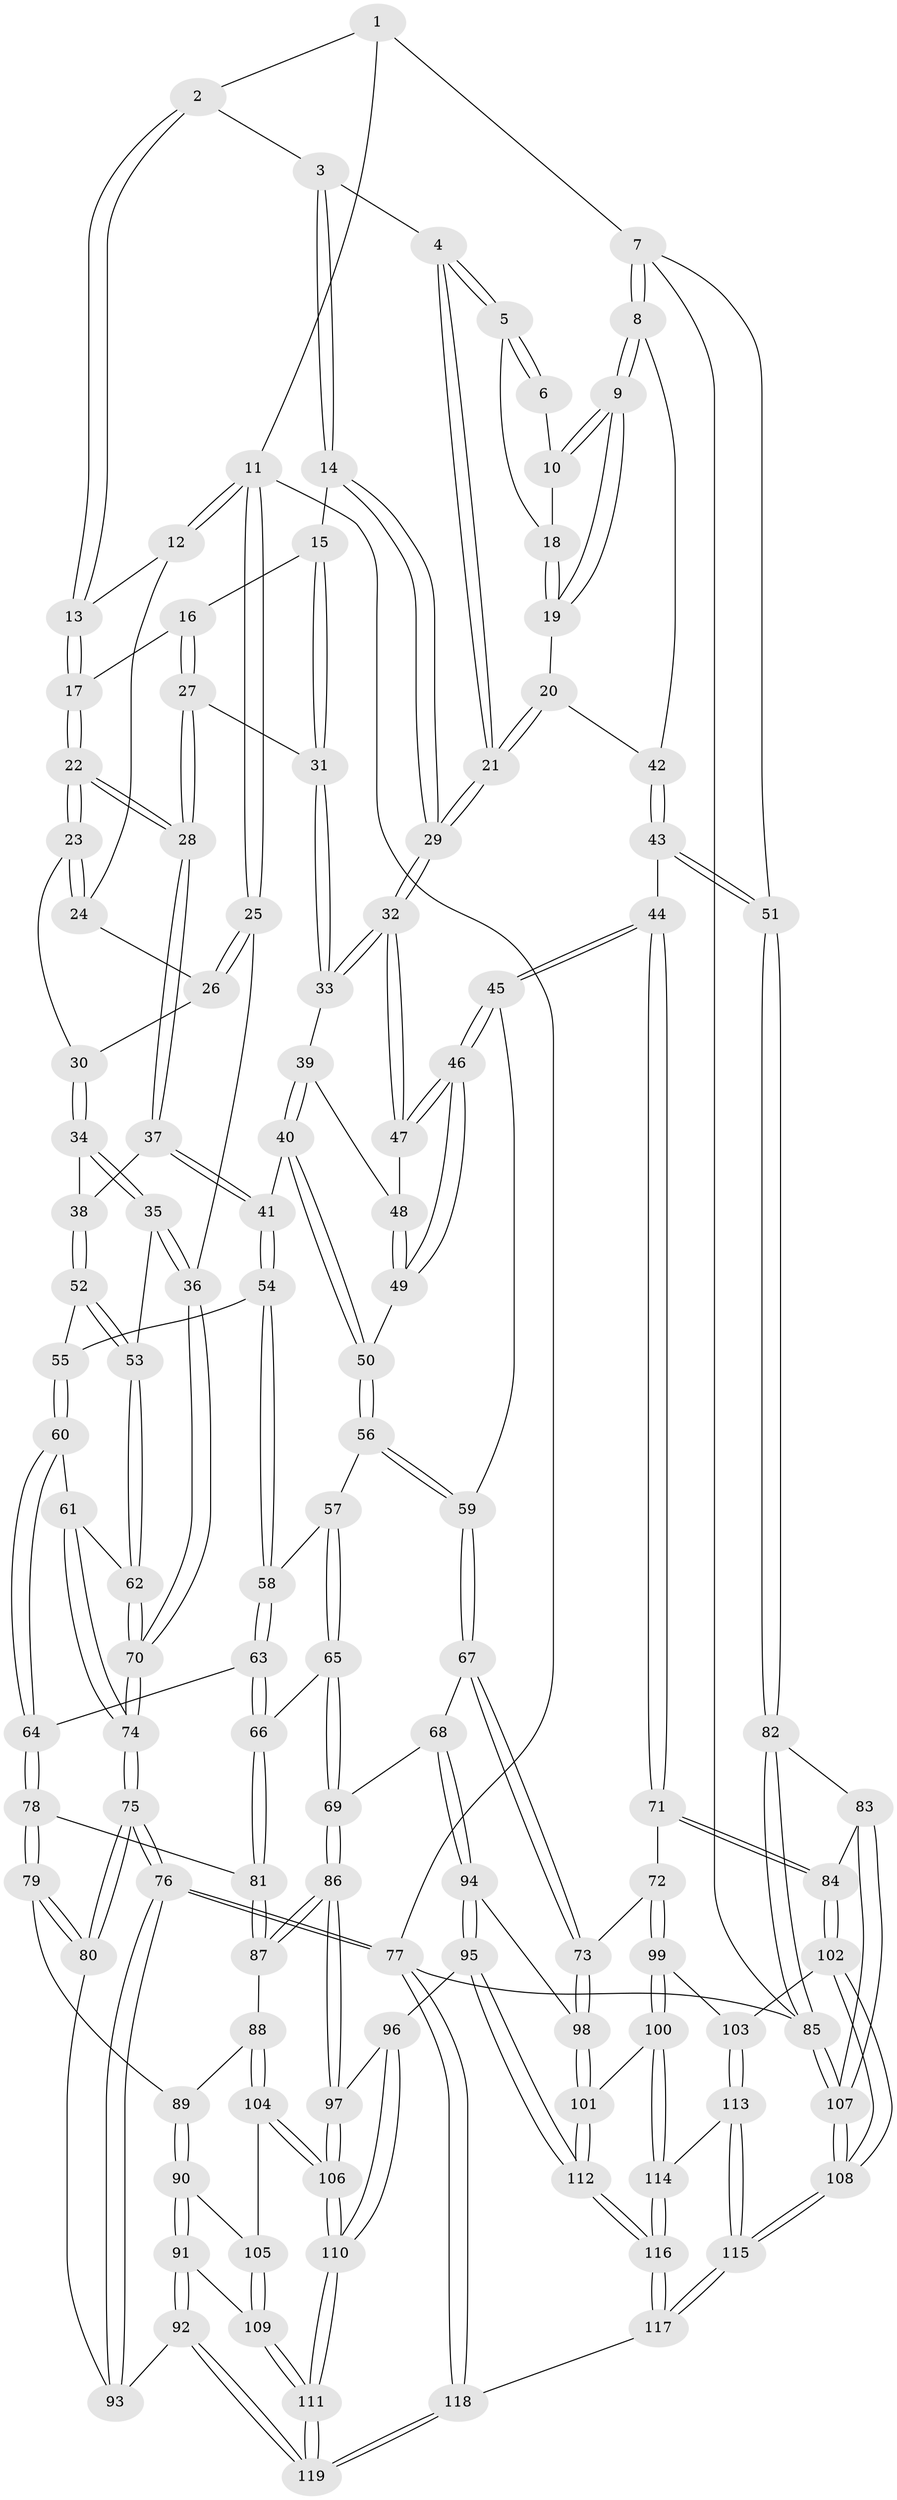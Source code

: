 // Generated by graph-tools (version 1.1) at 2025/16/03/09/25 04:16:47]
// undirected, 119 vertices, 294 edges
graph export_dot {
graph [start="1"]
  node [color=gray90,style=filled];
  1 [pos="+0.896921422244293+0"];
  2 [pos="+0.5160814577893278+0"];
  3 [pos="+0.559795225709945+0"];
  4 [pos="+0.6594198654554639+0.1554365872428435"];
  5 [pos="+0.7574747364098615+0.06495191257161431"];
  6 [pos="+0.8852002107414625+0"];
  7 [pos="+1+0.3757151951996924"];
  8 [pos="+0.99065122479481+0.2862082868218827"];
  9 [pos="+0.9771772112844358+0.2666521358502751"];
  10 [pos="+0.8944541104578128+0.05082334801594354"];
  11 [pos="+0+0"];
  12 [pos="+0.20038160205311925+0"];
  13 [pos="+0.2705955084667869+0"];
  14 [pos="+0.48337165508687824+0.21230511555848794"];
  15 [pos="+0.4508375421618822+0.20125413143609525"];
  16 [pos="+0.38703498868034075+0.14650125246903048"];
  17 [pos="+0.3026431753987129+0.008256229925382174"];
  18 [pos="+0.8246919105825441+0.12636606871163722"];
  19 [pos="+0.8284266313496284+0.1395973178935892"];
  20 [pos="+0.6812771587737714+0.23310055435926486"];
  21 [pos="+0.6531510254657266+0.2274551227991961"];
  22 [pos="+0.21882649494932563+0.2835527880312544"];
  23 [pos="+0.1478573485281421+0.24011815440769224"];
  24 [pos="+0.11785601740127147+0.1304537482638798"];
  25 [pos="+0+0.1734997293160402"];
  26 [pos="+0.0017286614216198183+0.21879315044522968"];
  27 [pos="+0.29672702585906324+0.2911416104765076"];
  28 [pos="+0.23113844971657263+0.311697556714329"];
  29 [pos="+0.5903284116530012+0.27860210898297566"];
  30 [pos="+0.06322592322942798+0.27208900371753814"];
  31 [pos="+0.37246206815393673+0.30880788954917676"];
  32 [pos="+0.5887639078467631+0.2878515761416304"];
  33 [pos="+0.39897500772442784+0.363741106124547"];
  34 [pos="+0.06803112435229201+0.40506582582950734"];
  35 [pos="+0+0.447658598403694"];
  36 [pos="+0+0.44490878697923764"];
  37 [pos="+0.21459234110527572+0.3870342393850641"];
  38 [pos="+0.10509724213689883+0.41513975785592616"];
  39 [pos="+0.39551918474720893+0.3739487665982607"];
  40 [pos="+0.3505401839710288+0.4390946285659276"];
  41 [pos="+0.27567871266906424+0.4494165656212541"];
  42 [pos="+0.7413190792860671+0.2573543773572259"];
  43 [pos="+0.8137981867630136+0.5576337198969664"];
  44 [pos="+0.791574093184101+0.5689178549613573"];
  45 [pos="+0.6726518875073343+0.4999916237601888"];
  46 [pos="+0.6545396360971018+0.4815675570529926"];
  47 [pos="+0.58949238093375+0.29501281872681756"];
  48 [pos="+0.4789290205221654+0.41973016556308046"];
  49 [pos="+0.45470993851867153+0.5099469057525033"];
  50 [pos="+0.4542730766586785+0.5102203424515154"];
  51 [pos="+1+0.45406240485740873"];
  52 [pos="+0.11575641141826466+0.517628614050099"];
  53 [pos="+0.09777778353013489+0.6069536551192892"];
  54 [pos="+0.26755177919283113+0.5250224040586254"];
  55 [pos="+0.24419565128265694+0.539202942693982"];
  56 [pos="+0.43783529749803624+0.5945095599138706"];
  57 [pos="+0.3495551690928643+0.6132568622758742"];
  58 [pos="+0.32262377088779665+0.6059785246096522"];
  59 [pos="+0.488353740186983+0.6511540605153594"];
  60 [pos="+0.12772783175619695+0.6519424071829325"];
  61 [pos="+0.11049511521416079+0.640102701512922"];
  62 [pos="+0.1034830718059937+0.6244702949666667"];
  63 [pos="+0.27196331532651824+0.6611558608802023"];
  64 [pos="+0.12967644835132244+0.6553815303184118"];
  65 [pos="+0.3615724633577513+0.7210743323568316"];
  66 [pos="+0.28250579433349193+0.7411548266262197"];
  67 [pos="+0.5003954141718694+0.6909005105153725"];
  68 [pos="+0.44267556275205944+0.7719932653096062"];
  69 [pos="+0.4365895087797657+0.7725495971016099"];
  70 [pos="+0+0.5597670357700387"];
  71 [pos="+0.7573164461271512+0.6775751158073134"];
  72 [pos="+0.7083670478428891+0.7221178838710659"];
  73 [pos="+0.6693568159486353+0.7345121954153567"];
  74 [pos="+0+0.7881431595490033"];
  75 [pos="+0+0.8469288245452423"];
  76 [pos="+0+1"];
  77 [pos="+0+1"];
  78 [pos="+0.13862334290069664+0.7264164110705273"];
  79 [pos="+0.12844905986624797+0.7611311678878735"];
  80 [pos="+0.08784998063156872+0.7909313412814808"];
  81 [pos="+0.2769652901173137+0.7503211116482322"];
  82 [pos="+1+0.6311502929629516"];
  83 [pos="+0.8978637282080043+0.8213492711829997"];
  84 [pos="+0.8750996512684646+0.8126235809050897"];
  85 [pos="+1+1"];
  86 [pos="+0.36916537095068097+0.8219853680497529"];
  87 [pos="+0.282876735708497+0.8020725517229984"];
  88 [pos="+0.26740127687515447+0.8213066787360211"];
  89 [pos="+0.12913374748206813+0.7619214804084125"];
  90 [pos="+0.17440601280783108+0.8436617329235242"];
  91 [pos="+0.12311460837106032+0.9163340984187188"];
  92 [pos="+0.11222001715596465+0.9201764069792981"];
  93 [pos="+0.10533062146938389+0.9207733300236187"];
  94 [pos="+0.49018399146414077+0.848131192970767"];
  95 [pos="+0.48646224053678533+0.8981927245060414"];
  96 [pos="+0.3965596375203528+0.9172746340053006"];
  97 [pos="+0.3663347511316377+0.8511472763573121"];
  98 [pos="+0.6087830441828661+0.8194613679664289"];
  99 [pos="+0.7232446517146986+0.8392226448226817"];
  100 [pos="+0.6307538542838447+0.9191564687328205"];
  101 [pos="+0.6141325204123346+0.8995994872796259"];
  102 [pos="+0.811140909190835+0.9048825978618881"];
  103 [pos="+0.7410432525650779+0.8881686214384245"];
  104 [pos="+0.2524610732983993+0.8605100160672876"];
  105 [pos="+0.2285032297353305+0.8653715488248173"];
  106 [pos="+0.28833966240845293+0.9132807669471653"];
  107 [pos="+1+1"];
  108 [pos="+1+1"];
  109 [pos="+0.1878102443648526+0.9226142860283074"];
  110 [pos="+0.31187383219745357+1"];
  111 [pos="+0.3015195908490912+1"];
  112 [pos="+0.5035036587965598+0.9273916656128675"];
  113 [pos="+0.7131509340314153+0.9451827570125952"];
  114 [pos="+0.6324699398260732+0.9229703336261476"];
  115 [pos="+0.834180922359105+1"];
  116 [pos="+0.5302261989988627+1"];
  117 [pos="+0.5276214456008933+1"];
  118 [pos="+0.3115192818569791+1"];
  119 [pos="+0.3016383241430125+1"];
  1 -- 2;
  1 -- 7;
  1 -- 11;
  2 -- 3;
  2 -- 13;
  2 -- 13;
  3 -- 4;
  3 -- 14;
  3 -- 14;
  4 -- 5;
  4 -- 5;
  4 -- 21;
  4 -- 21;
  5 -- 6;
  5 -- 6;
  5 -- 18;
  6 -- 10;
  7 -- 8;
  7 -- 8;
  7 -- 51;
  7 -- 85;
  8 -- 9;
  8 -- 9;
  8 -- 42;
  9 -- 10;
  9 -- 10;
  9 -- 19;
  9 -- 19;
  10 -- 18;
  11 -- 12;
  11 -- 12;
  11 -- 25;
  11 -- 25;
  11 -- 77;
  12 -- 13;
  12 -- 24;
  13 -- 17;
  13 -- 17;
  14 -- 15;
  14 -- 29;
  14 -- 29;
  15 -- 16;
  15 -- 31;
  15 -- 31;
  16 -- 17;
  16 -- 27;
  16 -- 27;
  17 -- 22;
  17 -- 22;
  18 -- 19;
  18 -- 19;
  19 -- 20;
  20 -- 21;
  20 -- 21;
  20 -- 42;
  21 -- 29;
  21 -- 29;
  22 -- 23;
  22 -- 23;
  22 -- 28;
  22 -- 28;
  23 -- 24;
  23 -- 24;
  23 -- 30;
  24 -- 26;
  25 -- 26;
  25 -- 26;
  25 -- 36;
  26 -- 30;
  27 -- 28;
  27 -- 28;
  27 -- 31;
  28 -- 37;
  28 -- 37;
  29 -- 32;
  29 -- 32;
  30 -- 34;
  30 -- 34;
  31 -- 33;
  31 -- 33;
  32 -- 33;
  32 -- 33;
  32 -- 47;
  32 -- 47;
  33 -- 39;
  34 -- 35;
  34 -- 35;
  34 -- 38;
  35 -- 36;
  35 -- 36;
  35 -- 53;
  36 -- 70;
  36 -- 70;
  37 -- 38;
  37 -- 41;
  37 -- 41;
  38 -- 52;
  38 -- 52;
  39 -- 40;
  39 -- 40;
  39 -- 48;
  40 -- 41;
  40 -- 50;
  40 -- 50;
  41 -- 54;
  41 -- 54;
  42 -- 43;
  42 -- 43;
  43 -- 44;
  43 -- 51;
  43 -- 51;
  44 -- 45;
  44 -- 45;
  44 -- 71;
  44 -- 71;
  45 -- 46;
  45 -- 46;
  45 -- 59;
  46 -- 47;
  46 -- 47;
  46 -- 49;
  46 -- 49;
  47 -- 48;
  48 -- 49;
  48 -- 49;
  49 -- 50;
  50 -- 56;
  50 -- 56;
  51 -- 82;
  51 -- 82;
  52 -- 53;
  52 -- 53;
  52 -- 55;
  53 -- 62;
  53 -- 62;
  54 -- 55;
  54 -- 58;
  54 -- 58;
  55 -- 60;
  55 -- 60;
  56 -- 57;
  56 -- 59;
  56 -- 59;
  57 -- 58;
  57 -- 65;
  57 -- 65;
  58 -- 63;
  58 -- 63;
  59 -- 67;
  59 -- 67;
  60 -- 61;
  60 -- 64;
  60 -- 64;
  61 -- 62;
  61 -- 74;
  61 -- 74;
  62 -- 70;
  62 -- 70;
  63 -- 64;
  63 -- 66;
  63 -- 66;
  64 -- 78;
  64 -- 78;
  65 -- 66;
  65 -- 69;
  65 -- 69;
  66 -- 81;
  66 -- 81;
  67 -- 68;
  67 -- 73;
  67 -- 73;
  68 -- 69;
  68 -- 94;
  68 -- 94;
  69 -- 86;
  69 -- 86;
  70 -- 74;
  70 -- 74;
  71 -- 72;
  71 -- 84;
  71 -- 84;
  72 -- 73;
  72 -- 99;
  72 -- 99;
  73 -- 98;
  73 -- 98;
  74 -- 75;
  74 -- 75;
  75 -- 76;
  75 -- 76;
  75 -- 80;
  75 -- 80;
  76 -- 77;
  76 -- 77;
  76 -- 93;
  76 -- 93;
  77 -- 118;
  77 -- 118;
  77 -- 85;
  78 -- 79;
  78 -- 79;
  78 -- 81;
  79 -- 80;
  79 -- 80;
  79 -- 89;
  80 -- 93;
  81 -- 87;
  81 -- 87;
  82 -- 83;
  82 -- 85;
  82 -- 85;
  83 -- 84;
  83 -- 107;
  83 -- 107;
  84 -- 102;
  84 -- 102;
  85 -- 107;
  85 -- 107;
  86 -- 87;
  86 -- 87;
  86 -- 97;
  86 -- 97;
  87 -- 88;
  88 -- 89;
  88 -- 104;
  88 -- 104;
  89 -- 90;
  89 -- 90;
  90 -- 91;
  90 -- 91;
  90 -- 105;
  91 -- 92;
  91 -- 92;
  91 -- 109;
  92 -- 93;
  92 -- 119;
  92 -- 119;
  94 -- 95;
  94 -- 95;
  94 -- 98;
  95 -- 96;
  95 -- 112;
  95 -- 112;
  96 -- 97;
  96 -- 110;
  96 -- 110;
  97 -- 106;
  97 -- 106;
  98 -- 101;
  98 -- 101;
  99 -- 100;
  99 -- 100;
  99 -- 103;
  100 -- 101;
  100 -- 114;
  100 -- 114;
  101 -- 112;
  101 -- 112;
  102 -- 103;
  102 -- 108;
  102 -- 108;
  103 -- 113;
  103 -- 113;
  104 -- 105;
  104 -- 106;
  104 -- 106;
  105 -- 109;
  105 -- 109;
  106 -- 110;
  106 -- 110;
  107 -- 108;
  107 -- 108;
  108 -- 115;
  108 -- 115;
  109 -- 111;
  109 -- 111;
  110 -- 111;
  110 -- 111;
  111 -- 119;
  111 -- 119;
  112 -- 116;
  112 -- 116;
  113 -- 114;
  113 -- 115;
  113 -- 115;
  114 -- 116;
  114 -- 116;
  115 -- 117;
  115 -- 117;
  116 -- 117;
  116 -- 117;
  117 -- 118;
  118 -- 119;
  118 -- 119;
}
